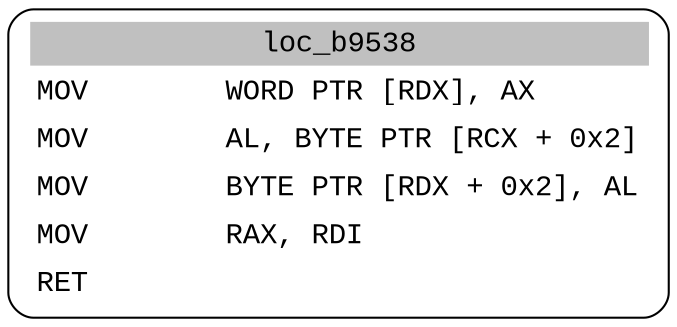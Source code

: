 digraph asm_graph {
1941 [
shape="Mrecord" fontname="Courier New"label =<<table border="0" cellborder="0" cellpadding="3"><tr><td align="center" colspan="2" bgcolor="grey">loc_b9538</td></tr><tr><td align="left">MOV        WORD PTR [RDX], AX</td></tr><tr><td align="left">MOV        AL, BYTE PTR [RCX + 0x2]</td></tr><tr><td align="left">MOV        BYTE PTR [RDX + 0x2], AL</td></tr><tr><td align="left">MOV        RAX, RDI</td></tr><tr><td align="left">RET        </td></tr></table>> ];
}